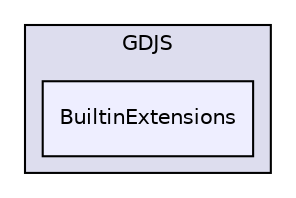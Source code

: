 digraph "BuiltinExtensions" {
  compound=true
  node [ fontsize="10", fontname="Helvetica"];
  edge [ labelfontsize="10", labelfontname="Helvetica"];
  subgraph clusterdir_2788447a247d89981b9774cad09bae1c {
    graph [ bgcolor="#ddddee", pencolor="black", label="GDJS" fontname="Helvetica", fontsize="10", URL="dir_2788447a247d89981b9774cad09bae1c.html"]
  dir_62d11054b38f1c7ad6b1370e15a9f297 [shape=box, label="BuiltinExtensions", style="filled", fillcolor="#eeeeff", pencolor="black", URL="dir_62d11054b38f1c7ad6b1370e15a9f297.html"];
  }
}
